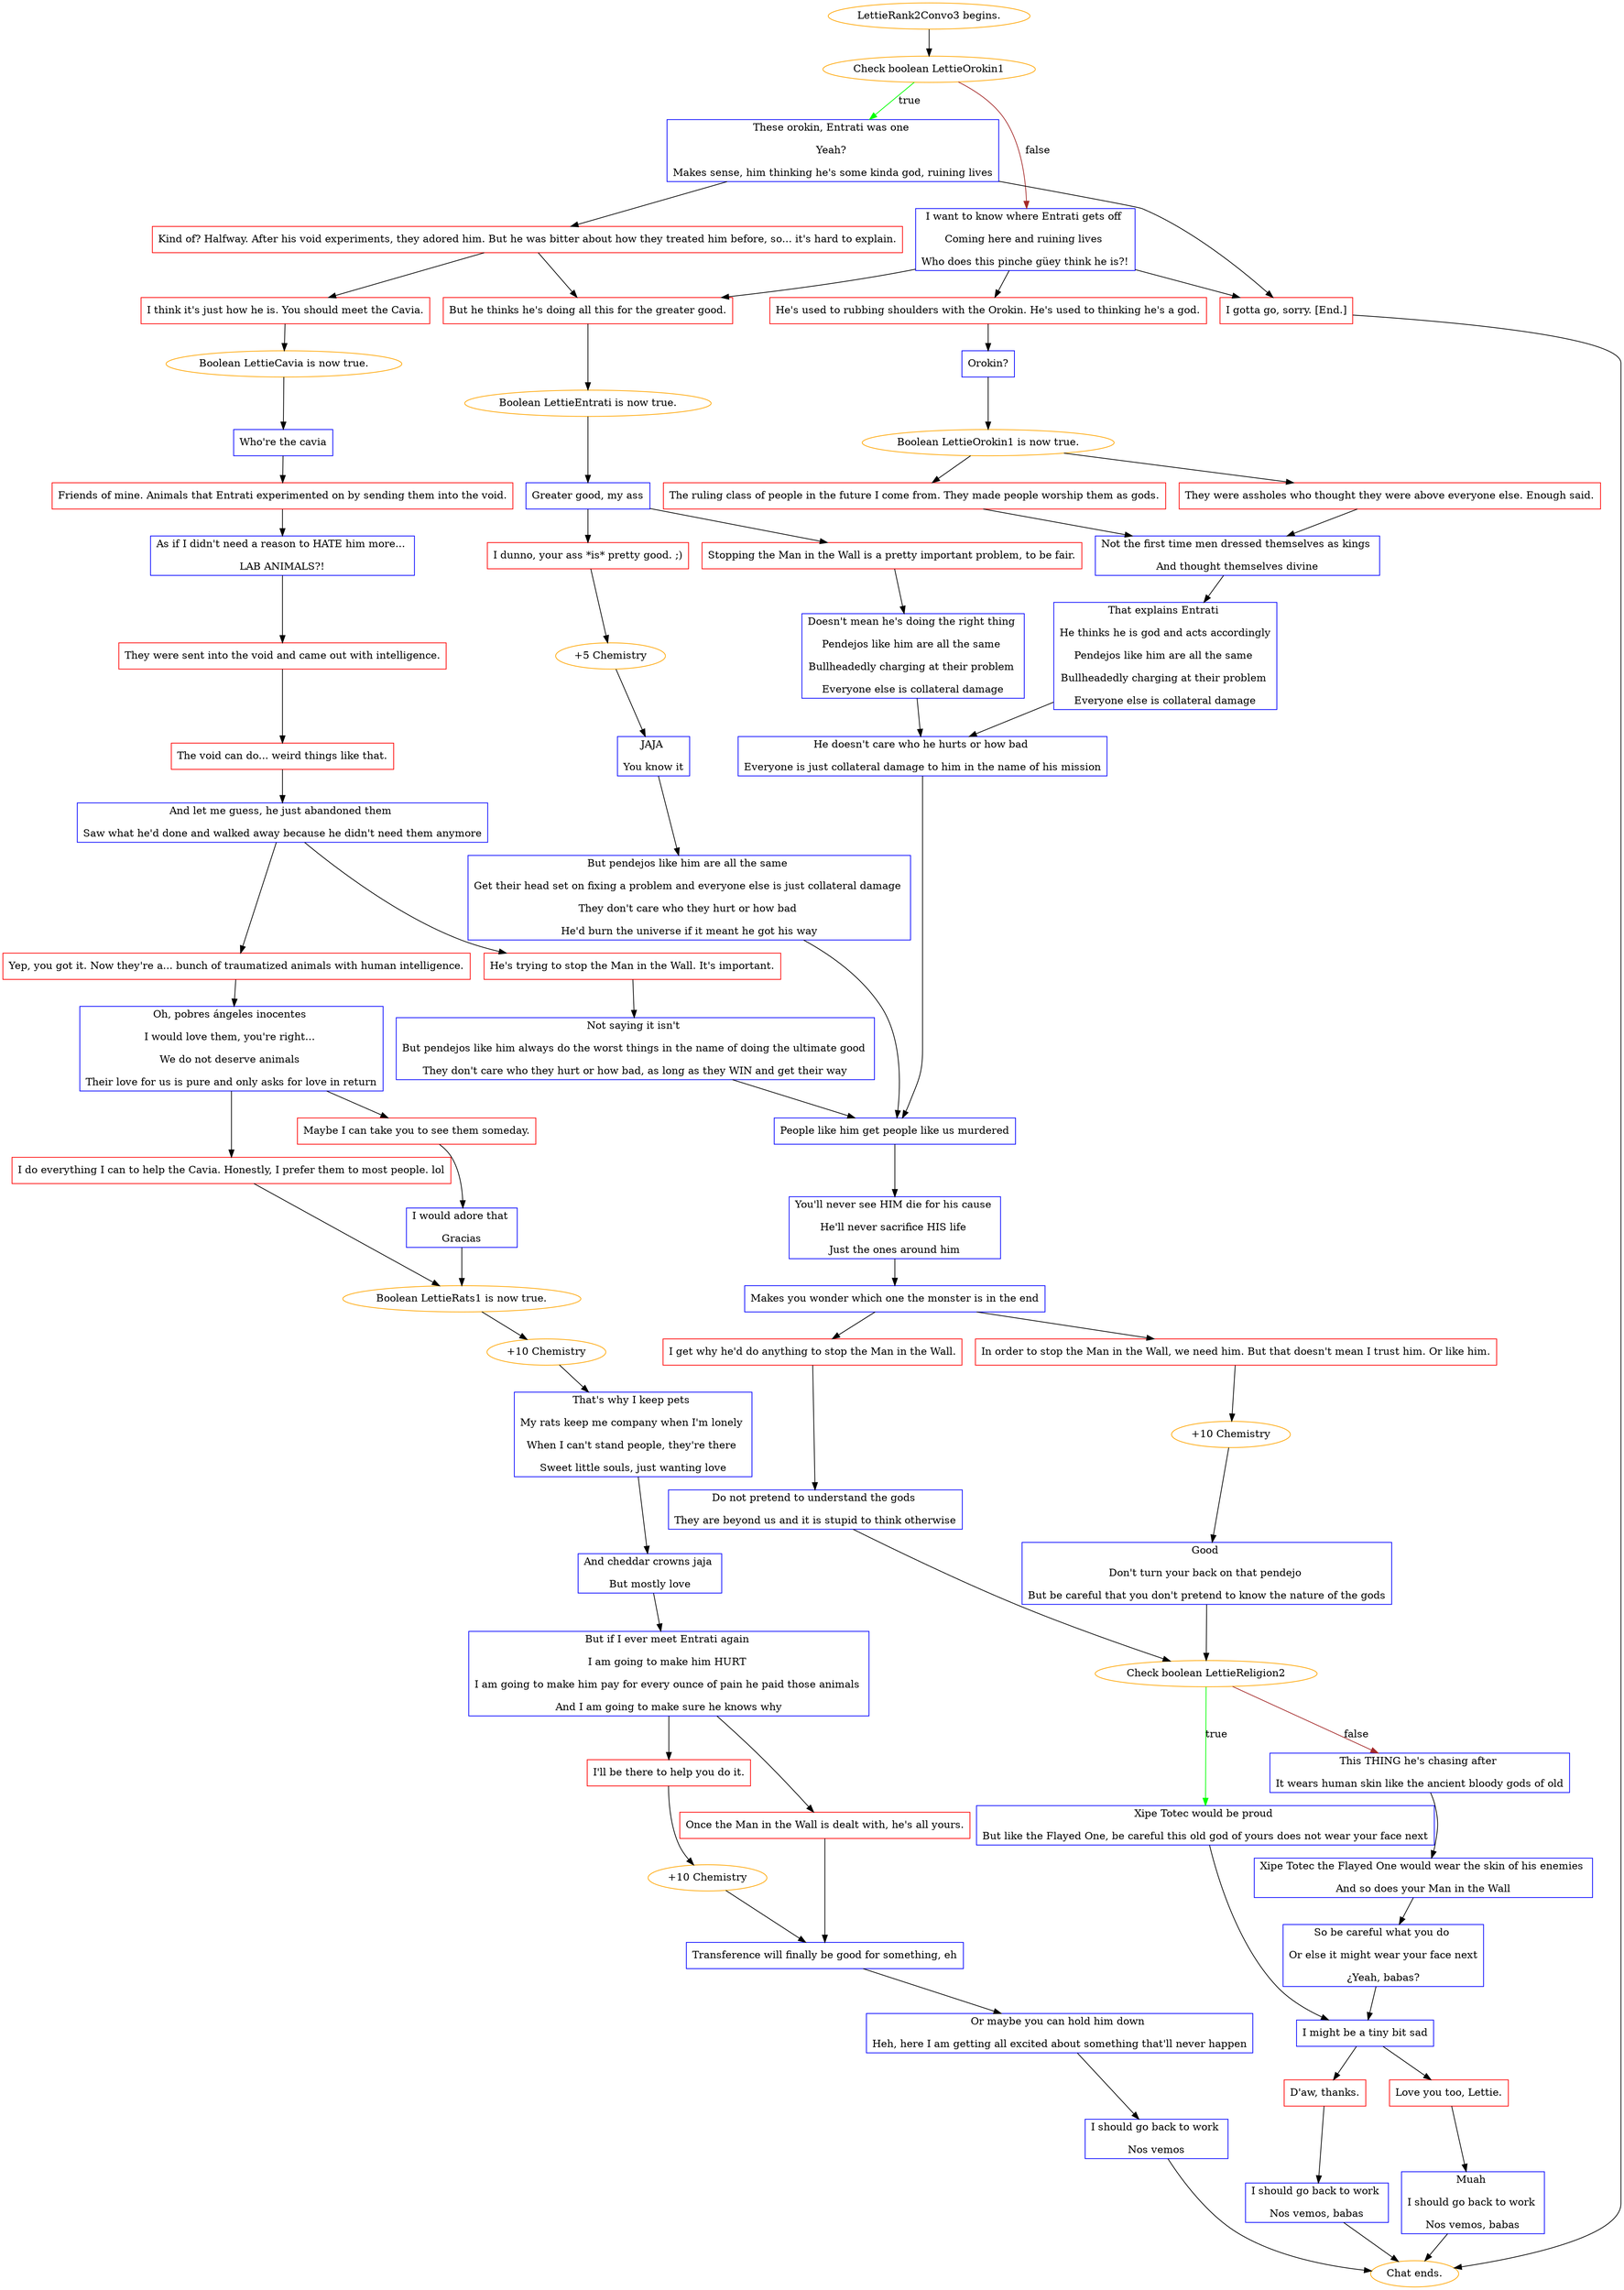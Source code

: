 digraph {
	"LettieRank2Convo3 begins." [color=orange];
		"LettieRank2Convo3 begins." -> j1666291197;
	j1666291197 [label="Check boolean LettieOrokin1",color=orange];
		j1666291197 -> j2274355828 [label=true,color=green];
		j1666291197 -> j3577419986 [label=false,color=brown];
	j2274355828 [label="These orokin, Entrati was one 
Yeah? 
Makes sense, him thinking he's some kinda god, ruining lives",shape=box,color=blue];
		j2274355828 -> j3705802547;
		j2274355828 -> j1126409549;
	j3577419986 [label="I want to know where Entrati gets off 
Coming here and ruining lives 
Who does this pinche güey think he is?!",shape=box,color=blue];
		j3577419986 -> j4195537465;
		j3577419986 -> j2372416328;
		j3577419986 -> j1126409549;
	j3705802547 [label="Kind of? Halfway. After his void experiments, they adored him. But he was bitter about how they treated him before, so... it's hard to explain.",shape=box,color=red];
		j3705802547 -> j1766405914;
		j3705802547 -> j4195537465;
	j1126409549 [label="I gotta go, sorry. [End.]",shape=box,color=red];
		j1126409549 -> "Chat ends.";
	j4195537465 [label="But he thinks he's doing all this for the greater good.",shape=box,color=red];
		j4195537465 -> j4241558080;
	j2372416328 [label="He's used to rubbing shoulders with the Orokin. He's used to thinking he's a god.",shape=box,color=red];
		j2372416328 -> j1470456656;
	j1766405914 [label="I think it's just how he is. You should meet the Cavia.",shape=box,color=red];
		j1766405914 -> j481487107;
	"Chat ends." [color=orange];
	j4241558080 [label="Boolean LettieEntrati is now true.",color=orange];
		j4241558080 -> j2580875885;
	j1470456656 [label="Orokin?",shape=box,color=blue];
		j1470456656 -> j4157639181;
	j481487107 [label="Boolean LettieCavia is now true.",color=orange];
		j481487107 -> j2834716009;
	j2580875885 [label="Greater good, my ass",shape=box,color=blue];
		j2580875885 -> j3807365770;
		j2580875885 -> j253947727;
	j4157639181 [label="Boolean LettieOrokin1 is now true.",color=orange];
		j4157639181 -> j4023943192;
		j4157639181 -> j3680914922;
	j2834716009 [label="Who're the cavia",shape=box,color=blue];
		j2834716009 -> j2878710427;
	j3807365770 [label="I dunno, your ass *is* pretty good. ;)",shape=box,color=red];
		j3807365770 -> j4129071191;
	j253947727 [label="Stopping the Man in the Wall is a pretty important problem, to be fair.",shape=box,color=red];
		j253947727 -> j3053247481;
	j4023943192 [label="The ruling class of people in the future I come from. They made people worship them as gods.",shape=box,color=red];
		j4023943192 -> j3329892853;
	j3680914922 [label="They were assholes who thought they were above everyone else. Enough said.",shape=box,color=red];
		j3680914922 -> j3329892853;
	j2878710427 [label="Friends of mine. Animals that Entrati experimented on by sending them into the void.",shape=box,color=red];
		j2878710427 -> j1606919431;
	j4129071191 [label="+5 Chemistry",color=orange];
		j4129071191 -> j3450875446;
	j3053247481 [label="Doesn't mean he's doing the right thing 
Pendejos like him are all the same 
Bullheadedly charging at their problem 
Everyone else is collateral damage",shape=box,color=blue];
		j3053247481 -> j2845238602;
	j3329892853 [label="Not the first time men dressed themselves as kings 
And thought themselves divine",shape=box,color=blue];
		j3329892853 -> j50848062;
	j1606919431 [label="As if I didn't need a reason to HATE him more... 
LAB ANIMALS?!",shape=box,color=blue];
		j1606919431 -> j2021782869;
	j3450875446 [label="JAJA 
You know it",shape=box,color=blue];
		j3450875446 -> j2625915425;
	j2845238602 [label="He doesn't care who he hurts or how bad 
Everyone is just collateral damage to him in the name of his mission",shape=box,color=blue];
		j2845238602 -> j388741922;
	j50848062 [label="That explains Entrati 
He thinks he is god and acts accordingly
Pendejos like him are all the same 
Bullheadedly charging at their problem 
Everyone else is collateral damage",shape=box,color=blue];
		j50848062 -> j2845238602;
	j2021782869 [label="They were sent into the void and came out with intelligence.",shape=box,color=red];
		j2021782869 -> j3545392085;
	j2625915425 [label="But pendejos like him are all the same 
Get their head set on fixing a problem and everyone else is just collateral damage 
They don't care who they hurt or how bad 
He'd burn the universe if it meant he got his way",shape=box,color=blue];
		j2625915425 -> j388741922;
	j388741922 [label="People like him get people like us murdered",shape=box,color=blue];
		j388741922 -> j610732394;
	j3545392085 [label="The void can do... weird things like that.",shape=box,color=red];
		j3545392085 -> j1974405090;
	j610732394 [label="You'll never see HIM die for his cause 
He'll never sacrifice HIS life 
Just the ones around him",shape=box,color=blue];
		j610732394 -> j890796368;
	j1974405090 [label="And let me guess, he just abandoned them 
Saw what he'd done and walked away because he didn't need them anymore",shape=box,color=blue];
		j1974405090 -> j1217719685;
		j1974405090 -> j1173602181;
	j890796368 [label="Makes you wonder which one the monster is in the end",shape=box,color=blue];
		j890796368 -> j1309629937;
		j890796368 -> j2650857529;
	j1217719685 [label="Yep, you got it. Now they're a... bunch of traumatized animals with human intelligence.",shape=box,color=red];
		j1217719685 -> j2502968327;
	j1173602181 [label="He's trying to stop the Man in the Wall. It's important.",shape=box,color=red];
		j1173602181 -> j3136652375;
	j1309629937 [label="I get why he'd do anything to stop the Man in the Wall.",shape=box,color=red];
		j1309629937 -> j2089933391;
	j2650857529 [label="In order to stop the Man in the Wall, we need him. But that doesn't mean I trust him. Or like him.",shape=box,color=red];
		j2650857529 -> j4037537745;
	j2502968327 [label="Oh, pobres ángeles inocentes 
I would love them, you're right... 
We do not deserve animals 
Their love for us is pure and only asks for love in return",shape=box,color=blue];
		j2502968327 -> j1801105970;
		j2502968327 -> j4087527244;
	j3136652375 [label="Not saying it isn't 
But pendejos like him always do the worst things in the name of doing the ultimate good 
They don't care who they hurt or how bad, as long as they WIN and get their way",shape=box,color=blue];
		j3136652375 -> j388741922;
	j2089933391 [label="Do not pretend to understand the gods 
They are beyond us and it is stupid to think otherwise",shape=box,color=blue];
		j2089933391 -> j3201214572;
	j4037537745 [label="+10 Chemistry",color=orange];
		j4037537745 -> j414844870;
	j1801105970 [label="I do everything I can to help the Cavia. Honestly, I prefer them to most people. lol",shape=box,color=red];
		j1801105970 -> j4010973849;
	j4087527244 [label="Maybe I can take you to see them someday.",shape=box,color=red];
		j4087527244 -> j2452295954;
	j3201214572 [label="Check boolean LettieReligion2",color=orange];
		j3201214572 -> j1773226172 [label=true,color=green];
		j3201214572 -> j2132609360 [label=false,color=brown];
	j414844870 [label="Good 
Don't turn your back on that pendejo 
But be careful that you don't pretend to know the nature of the gods",shape=box,color=blue];
		j414844870 -> j3201214572;
	j4010973849 [label="Boolean LettieRats1 is now true.",color=orange];
		j4010973849 -> j440188124;
	j2452295954 [label="I would adore that 
Gracias",shape=box,color=blue];
		j2452295954 -> j4010973849;
	j1773226172 [label="Xipe Totec would be proud 
But like the Flayed One, be careful this old god of yours does not wear your face next",shape=box,color=blue];
		j1773226172 -> j3506582006;
	j2132609360 [label="This THING he's chasing after 
It wears human skin like the ancient bloody gods of old",shape=box,color=blue];
		j2132609360 -> j2474686819;
	j440188124 [label="+10 Chemistry",color=orange];
		j440188124 -> j2100533596;
	j3506582006 [label="I might be a tiny bit sad",shape=box,color=blue];
		j3506582006 -> j622818698;
		j3506582006 -> j654715608;
	j2474686819 [label="Xipe Totec the Flayed One would wear the skin of his enemies 
And so does your Man in the Wall",shape=box,color=blue];
		j2474686819 -> j3955613473;
	j2100533596 [label="That's why I keep pets 
My rats keep me company when I'm lonely 
When I can't stand people, they're there 
Sweet little souls, just wanting love",shape=box,color=blue];
		j2100533596 -> j3560526164;
	j622818698 [label="D'aw, thanks.",shape=box,color=red];
		j622818698 -> j2271234717;
	j654715608 [label="Love you too, Lettie.",shape=box,color=red];
		j654715608 -> j3688424578;
	j3955613473 [label="So be careful what you do 
Or else it might wear your face next
¿Yeah, babas?",shape=box,color=blue];
		j3955613473 -> j3506582006;
	j3560526164 [label="And cheddar crowns jaja 
But mostly love",shape=box,color=blue];
		j3560526164 -> j1634135389;
	j2271234717 [label="I should go back to work 
Nos vemos, babas",shape=box,color=blue];
		j2271234717 -> "Chat ends.";
	j3688424578 [label="Muah 
I should go back to work 
Nos vemos, babas",shape=box,color=blue];
		j3688424578 -> "Chat ends.";
	j1634135389 [label="But if I ever meet Entrati again 
I am going to make him HURT 
I am going to make him pay for every ounce of pain he paid those animals 
And I am going to make sure he knows why",shape=box,color=blue];
		j1634135389 -> j2062160605;
		j1634135389 -> j1955500414;
	j2062160605 [label="I'll be there to help you do it.",shape=box,color=red];
		j2062160605 -> j3345125035;
	j1955500414 [label="Once the Man in the Wall is dealt with, he's all yours.",shape=box,color=red];
		j1955500414 -> j3492770947;
	j3345125035 [label="+10 Chemistry",color=orange];
		j3345125035 -> j3492770947;
	j3492770947 [label="Transference will finally be good for something, eh",shape=box,color=blue];
		j3492770947 -> j700018029;
	j700018029 [label="Or maybe you can hold him down 
Heh, here I am getting all excited about something that'll never happen",shape=box,color=blue];
		j700018029 -> j817738680;
	j817738680 [label="I should go back to work 
Nos vemos",shape=box,color=blue];
		j817738680 -> "Chat ends.";
}